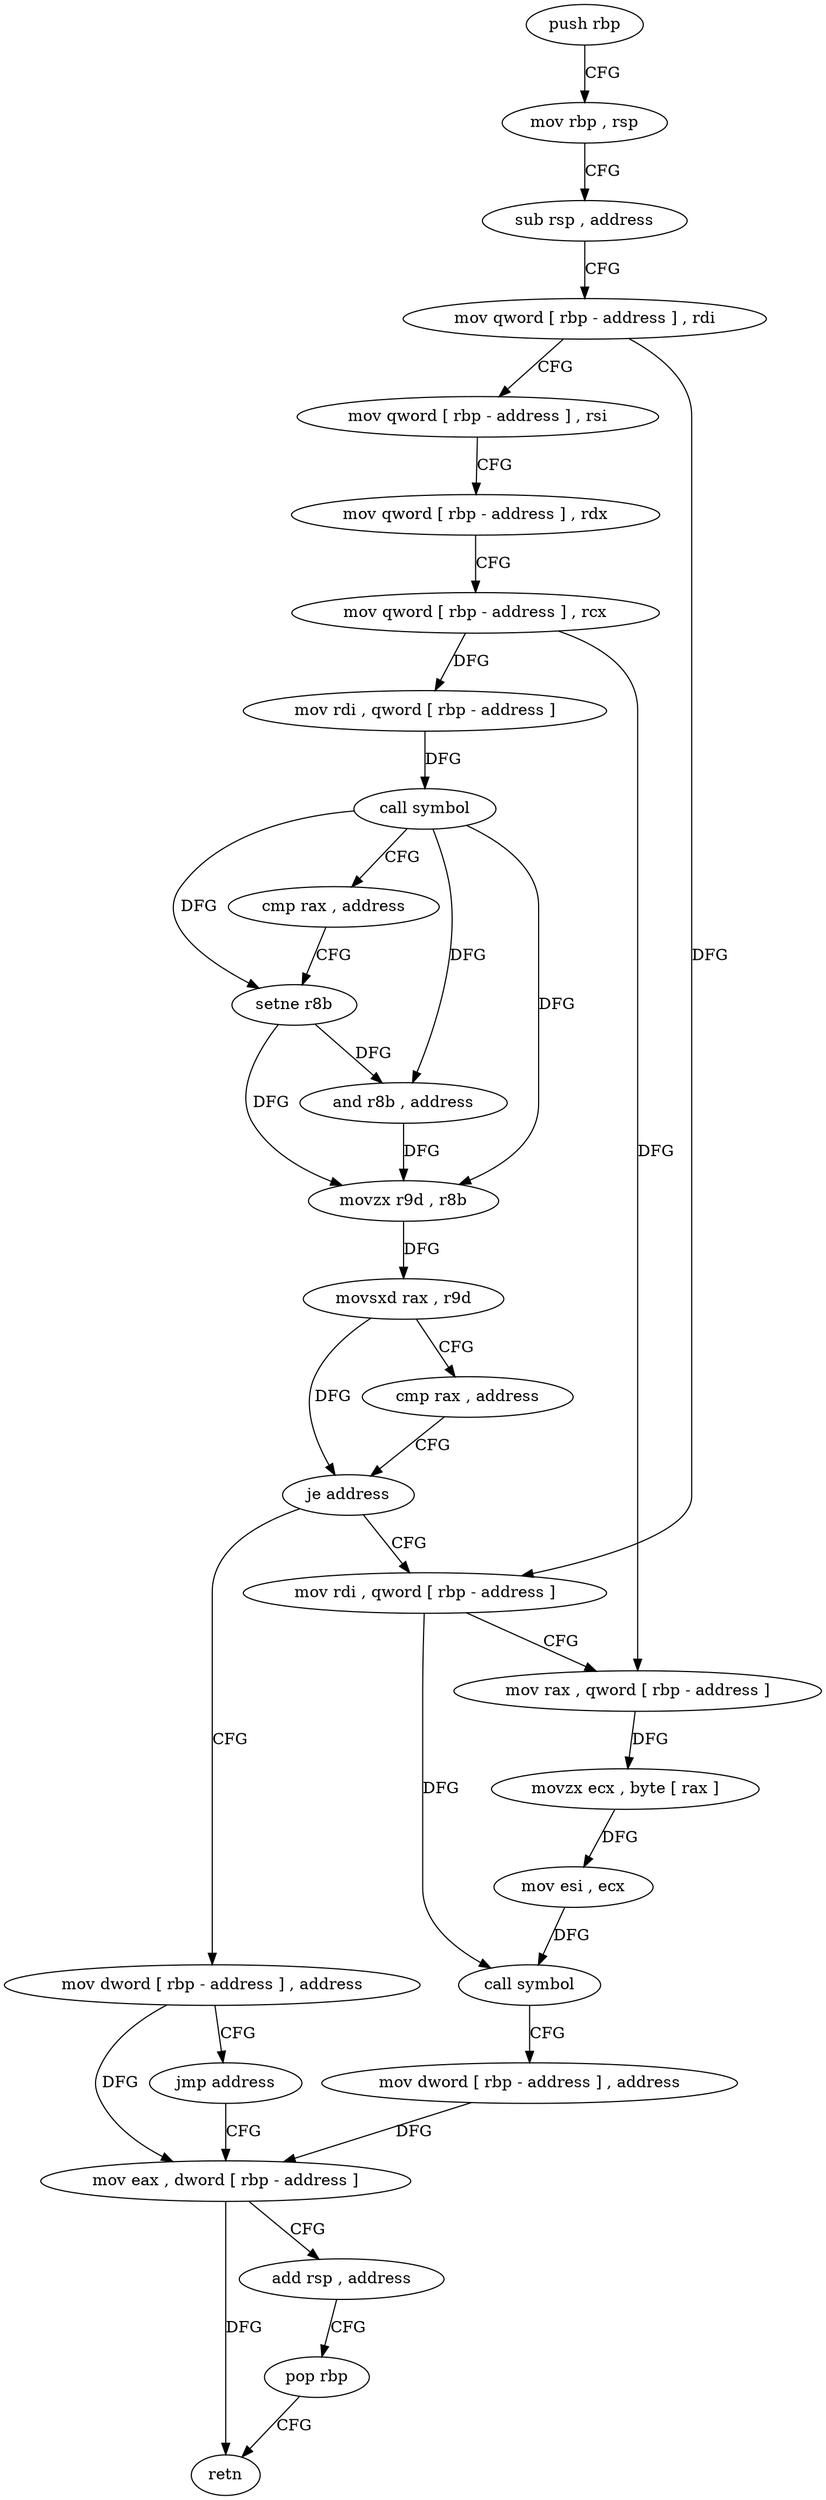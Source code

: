 digraph "func" {
"4262848" [label = "push rbp" ]
"4262849" [label = "mov rbp , rsp" ]
"4262852" [label = "sub rsp , address" ]
"4262856" [label = "mov qword [ rbp - address ] , rdi" ]
"4262860" [label = "mov qword [ rbp - address ] , rsi" ]
"4262864" [label = "mov qword [ rbp - address ] , rdx" ]
"4262868" [label = "mov qword [ rbp - address ] , rcx" ]
"4262872" [label = "mov rdi , qword [ rbp - address ]" ]
"4262876" [label = "call symbol" ]
"4262881" [label = "cmp rax , address" ]
"4262885" [label = "setne r8b" ]
"4262889" [label = "and r8b , address" ]
"4262893" [label = "movzx r9d , r8b" ]
"4262897" [label = "movsxd rax , r9d" ]
"4262900" [label = "cmp rax , address" ]
"4262904" [label = "je address" ]
"4262922" [label = "mov rdi , qword [ rbp - address ]" ]
"4262910" [label = "mov dword [ rbp - address ] , address" ]
"4262926" [label = "mov rax , qword [ rbp - address ]" ]
"4262930" [label = "movzx ecx , byte [ rax ]" ]
"4262933" [label = "mov esi , ecx" ]
"4262935" [label = "call symbol" ]
"4262940" [label = "mov dword [ rbp - address ] , address" ]
"4262947" [label = "mov eax , dword [ rbp - address ]" ]
"4262917" [label = "jmp address" ]
"4262950" [label = "add rsp , address" ]
"4262954" [label = "pop rbp" ]
"4262955" [label = "retn" ]
"4262848" -> "4262849" [ label = "CFG" ]
"4262849" -> "4262852" [ label = "CFG" ]
"4262852" -> "4262856" [ label = "CFG" ]
"4262856" -> "4262860" [ label = "CFG" ]
"4262856" -> "4262922" [ label = "DFG" ]
"4262860" -> "4262864" [ label = "CFG" ]
"4262864" -> "4262868" [ label = "CFG" ]
"4262868" -> "4262872" [ label = "DFG" ]
"4262868" -> "4262926" [ label = "DFG" ]
"4262872" -> "4262876" [ label = "DFG" ]
"4262876" -> "4262881" [ label = "CFG" ]
"4262876" -> "4262885" [ label = "DFG" ]
"4262876" -> "4262889" [ label = "DFG" ]
"4262876" -> "4262893" [ label = "DFG" ]
"4262881" -> "4262885" [ label = "CFG" ]
"4262885" -> "4262889" [ label = "DFG" ]
"4262885" -> "4262893" [ label = "DFG" ]
"4262889" -> "4262893" [ label = "DFG" ]
"4262893" -> "4262897" [ label = "DFG" ]
"4262897" -> "4262900" [ label = "CFG" ]
"4262897" -> "4262904" [ label = "DFG" ]
"4262900" -> "4262904" [ label = "CFG" ]
"4262904" -> "4262922" [ label = "CFG" ]
"4262904" -> "4262910" [ label = "CFG" ]
"4262922" -> "4262926" [ label = "CFG" ]
"4262922" -> "4262935" [ label = "DFG" ]
"4262910" -> "4262917" [ label = "CFG" ]
"4262910" -> "4262947" [ label = "DFG" ]
"4262926" -> "4262930" [ label = "DFG" ]
"4262930" -> "4262933" [ label = "DFG" ]
"4262933" -> "4262935" [ label = "DFG" ]
"4262935" -> "4262940" [ label = "CFG" ]
"4262940" -> "4262947" [ label = "DFG" ]
"4262947" -> "4262950" [ label = "CFG" ]
"4262947" -> "4262955" [ label = "DFG" ]
"4262917" -> "4262947" [ label = "CFG" ]
"4262950" -> "4262954" [ label = "CFG" ]
"4262954" -> "4262955" [ label = "CFG" ]
}
